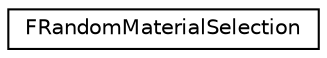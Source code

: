 digraph "Graphical Class Hierarchy"
{
  edge [fontname="Helvetica",fontsize="10",labelfontname="Helvetica",labelfontsize="10"];
  node [fontname="Helvetica",fontsize="10",shape=record];
  rankdir="LR";
  Node1 [label="FRandomMaterialSelection",height=0.2,width=0.4,color="black", fillcolor="white", style="filled",URL="$struct_f_random_material_selection.html"];
}
